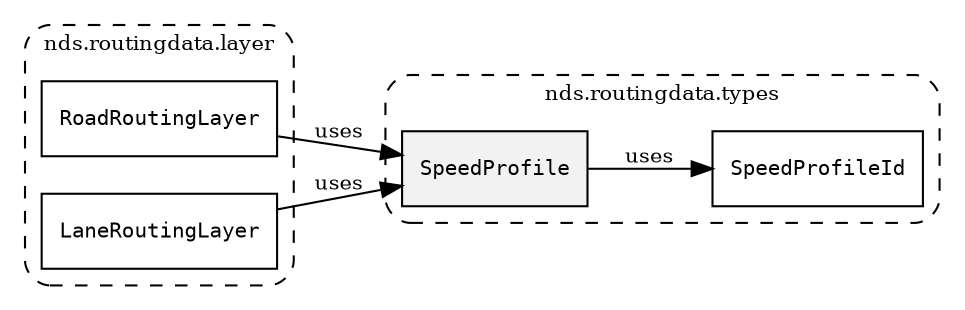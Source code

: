 /**
 * This dot file creates symbol collaboration diagram for SpeedProfile.
 */
digraph ZSERIO
{
    node [shape=box, fontsize=10];
    rankdir="LR";
    fontsize=10;
    tooltip="SpeedProfile collaboration diagram";

    subgraph "cluster_nds.routingdata.types"
    {
        style="dashed, rounded";
        label="nds.routingdata.types";
        tooltip="Package nds.routingdata.types";
        href="../../../content/packages/nds.routingdata.types.html#Package-nds-routingdata-types";
        target="_parent";

        "SpeedProfile" [style="filled", fillcolor="#0000000D", target="_parent", label=<<font face="monospace"><table align="center" border="0" cellspacing="0" cellpadding="0"><tr><td href="../../../content/packages/nds.routingdata.types.html#Structure-SpeedProfile" title="Structure defined in nds.routingdata.types">SpeedProfile</td></tr></table></font>>];
        "SpeedProfileId" [target="_parent", label=<<font face="monospace"><table align="center" border="0" cellspacing="0" cellpadding="0"><tr><td href="../../../content/packages/nds.routingdata.types.html#Subtype-SpeedProfileId" title="Subtype defined in nds.routingdata.types">SpeedProfileId</td></tr></table></font>>];
    }

    subgraph "cluster_nds.routingdata.layer"
    {
        style="dashed, rounded";
        label="nds.routingdata.layer";
        tooltip="Package nds.routingdata.layer";
        href="../../../content/packages/nds.routingdata.layer.html#Package-nds-routingdata-layer";
        target="_parent";

        "RoadRoutingLayer" [target="_parent", label=<<font face="monospace"><table align="center" border="0" cellspacing="0" cellpadding="0"><tr><td href="../../../content/packages/nds.routingdata.layer.html#Structure-RoadRoutingLayer" title="Structure defined in nds.routingdata.layer">RoadRoutingLayer</td></tr></table></font>>];
        "LaneRoutingLayer" [target="_parent", label=<<font face="monospace"><table align="center" border="0" cellspacing="0" cellpadding="0"><tr><td href="../../../content/packages/nds.routingdata.layer.html#Structure-LaneRoutingLayer" title="Structure defined in nds.routingdata.layer">LaneRoutingLayer</td></tr></table></font>>];
    }

    "SpeedProfile" -> "SpeedProfileId" [label="uses", fontsize=10];
    "RoadRoutingLayer" -> "SpeedProfile" [label="uses", fontsize=10];
    "LaneRoutingLayer" -> "SpeedProfile" [label="uses", fontsize=10];
}
